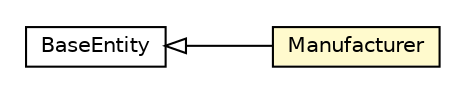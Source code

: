 #!/usr/local/bin/dot
#
# Class diagram 
# Generated by UMLGraph version R5_6-24-gf6e263 (http://www.umlgraph.org/)
#

digraph G {
	edge [fontname="Helvetica",fontsize=10,labelfontname="Helvetica",labelfontsize=10];
	node [fontname="Helvetica",fontsize=10,shape=plaintext];
	nodesep=0.25;
	ranksep=0.5;
	rankdir=LR;
	// com.gwtplatform.carstore.server.dao.domain.Manufacturer
	c231468 [label=<<table title="com.gwtplatform.carstore.server.dao.domain.Manufacturer" border="0" cellborder="1" cellspacing="0" cellpadding="2" port="p" bgcolor="lemonChiffon" href="./Manufacturer.html">
		<tr><td><table border="0" cellspacing="0" cellpadding="1">
<tr><td align="center" balign="center"> Manufacturer </td></tr>
		</table></td></tr>
		</table>>, URL="./Manufacturer.html", fontname="Helvetica", fontcolor="black", fontsize=10.0];
	// com.gwtplatform.carstore.shared.dto.BaseEntity
	c231501 [label=<<table title="com.gwtplatform.carstore.shared.dto.BaseEntity" border="0" cellborder="1" cellspacing="0" cellpadding="2" port="p" href="../../../shared/dto/BaseEntity.html">
		<tr><td><table border="0" cellspacing="0" cellpadding="1">
<tr><td align="center" balign="center"> BaseEntity </td></tr>
		</table></td></tr>
		</table>>, URL="../../../shared/dto/BaseEntity.html", fontname="Helvetica", fontcolor="black", fontsize=10.0];
	//com.gwtplatform.carstore.server.dao.domain.Manufacturer extends com.gwtplatform.carstore.shared.dto.BaseEntity
	c231501:p -> c231468:p [dir=back,arrowtail=empty];
}

